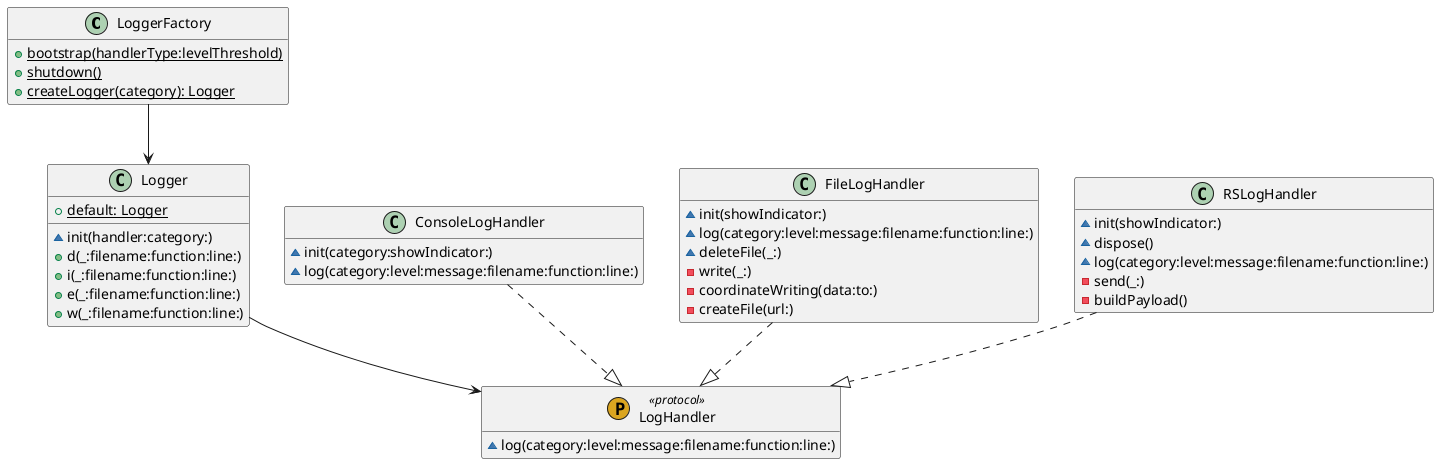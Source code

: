 @startuml logging system

' STYLE START
hide empty members
skinparam shadowing false
' STYLE END


class "LoggerFactory" as LoggerFactory {
+{static} bootstrap(handlerType:levelThreshold)
+{static} shutdown()
+{static} createLogger(category): Logger
}

class "Logger" as Logger {
  +{static} default: Logger
  ~init(handler:category:)
  +d(_:filename:function:line:)
  +i(_:filename:function:line:)
  +e(_:filename:function:line:)
  +w(_:filename:function:line:)

}

Logger --> LogHandler
LoggerFactory --> Logger


class "LogHandler" as LogHandler << (P,GoldenRod) protocol >> {
  ~log(category:level:message:filename:function:line:)

}

class "ConsoleLogHandler" as ConsoleLogHandler {
  ~init(category:showIndicator:)
  ~log(category:level:message:filename:function:line:)

}

ConsoleLogHandler ..|> LogHandler 


class "FileLogHandler" as FileLogHandler {
  ~init(showIndicator:)
  ~log(category:level:message:filename:function:line:)
  ~deleteFile(_:)
  -write(_:)
  -coordinateWriting(data:to:)
  -createFile(url:)

}

FileLogHandler ..|> LogHandler 

class "RSLogHandler" as RSLogHandler {
  ~init(showIndicator:)
  ~dispose()
  ~log(category:level:message:filename:function:line:)
  -send(_:)
  -buildPayload()

}

RSLogHandler ..|> LogHandler 


' class "LogLevel" as LogLevel << (E,LightSteelBlue) enum >> {

' }

' class "LogHandlerType" as LogHandlerType << (E,LightSteelBlue) enum >> {

' }
' class "LogCategory" as LogCategory << (E,LightSteelBlue) enum >> {

' }


@enduml

